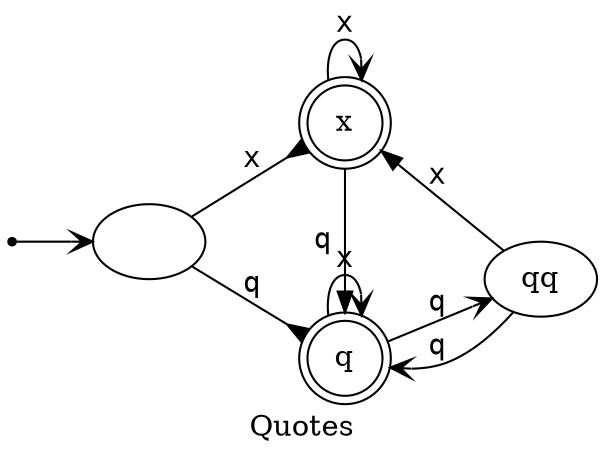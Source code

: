 digraph G {
  rankdir=LR;
  node  [shape=ellipse];
  edge [fontname=Courier];

  start [shape=point, label=""];
  q [shape=doublecircle];
  x [shape=doublecircle];
  i [label=""];

  {rank=same; q; x;}

  start->i [arrowhead=vee];
  i->x [label="x",arrowhead=inv];
  i->q [label="q",arrowhead=inv];

  x->x [label="x",arrowhead=vee];
  x->q [label="q",arrowhead=normal];

  q->q [label="x",arrowhead=vee];
  q->qq [label="q",arrowhead=vee];

  qq->x [label="x",arrowhead=normal];
  qq->q [label="q",arrowhead=vee];

  label="Quotes";
}
